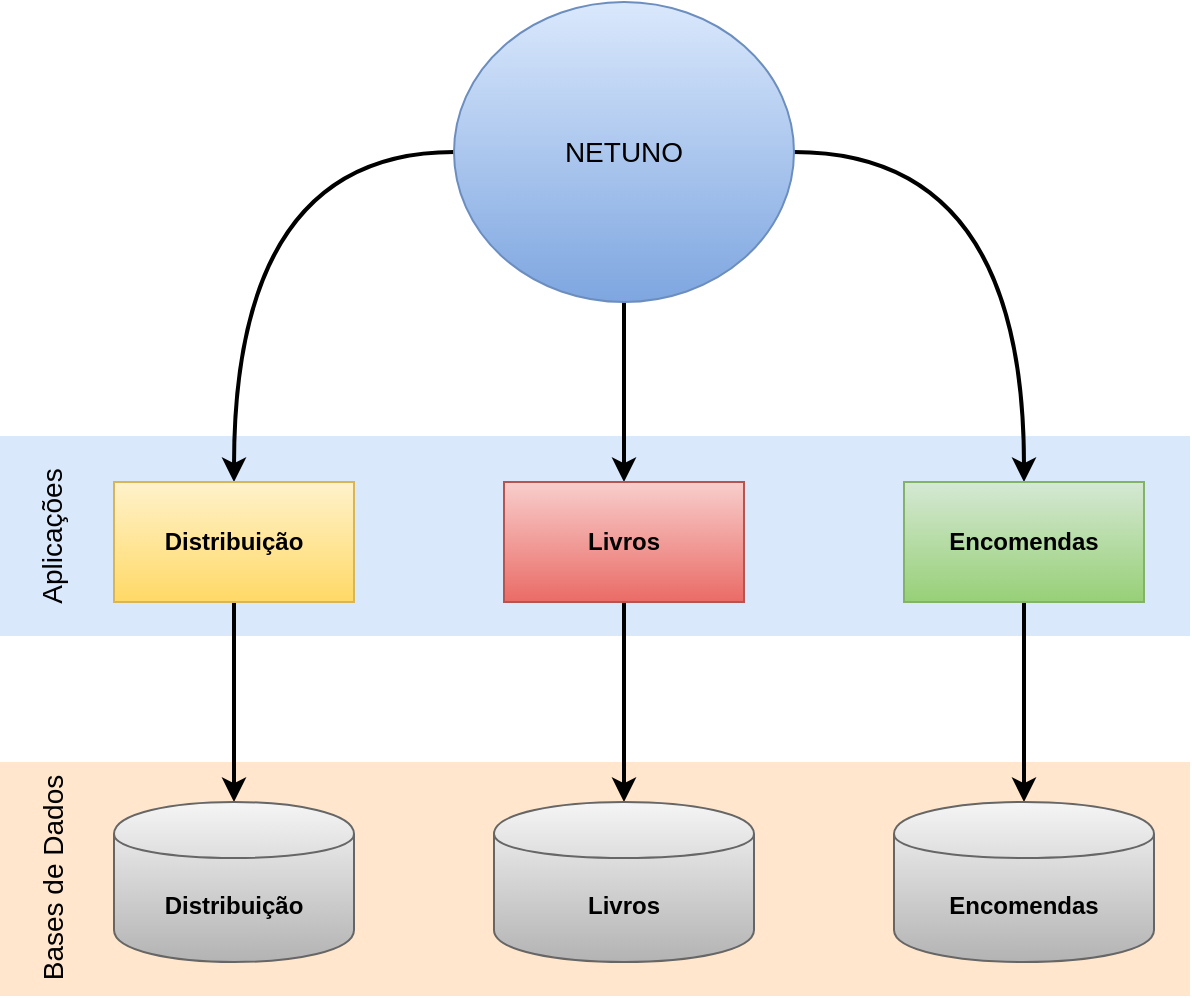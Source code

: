 <mxfile version="15.3.2" type="device"><diagram id="HB6R5zgD0-P7rRT0BH-B" name="Page-1"><mxGraphModel dx="926" dy="544" grid="1" gridSize="10" guides="1" tooltips="1" connect="1" arrows="1" fold="1" page="1" pageScale="1" pageWidth="615" pageHeight="520" math="0" shadow="0"><root><mxCell id="0"/><mxCell id="1" parent="0"/><mxCell id="hr5GxxFkjiU96zhrUURr-30" value="" style="rounded=0;whiteSpace=wrap;html=1;strokeColor=none;fillColor=#ffe6cc;" parent="1" vertex="1"><mxGeometry x="10" y="393" width="595" height="117" as="geometry"/></mxCell><mxCell id="hr5GxxFkjiU96zhrUURr-31" value="Bases de Dados" style="text;html=1;strokeColor=none;fillColor=none;align=center;verticalAlign=middle;whiteSpace=wrap;rounded=0;rotation=-90;fontStyle=0;fontSize=14;" parent="1" vertex="1"><mxGeometry x="-16.75" y="440.75" width="105.5" height="20" as="geometry"/></mxCell><mxCell id="hr5GxxFkjiU96zhrUURr-21" value="" style="rounded=0;whiteSpace=wrap;html=1;fillColor=#dae8fc;strokeColor=none;" parent="1" vertex="1"><mxGeometry x="10" y="230" width="595" height="100" as="geometry"/></mxCell><mxCell id="hr5GxxFkjiU96zhrUURr-17" style="edgeStyle=orthogonalEdgeStyle;curved=1;orthogonalLoop=1;jettySize=auto;html=1;strokeWidth=2;" parent="1" source="hr5GxxFkjiU96zhrUURr-3" target="hr5GxxFkjiU96zhrUURr-4" edge="1"><mxGeometry relative="1" as="geometry"/></mxCell><mxCell id="hr5GxxFkjiU96zhrUURr-18" style="edgeStyle=orthogonalEdgeStyle;curved=1;orthogonalLoop=1;jettySize=auto;html=1;entryX=0.5;entryY=0;entryDx=0;entryDy=0;strokeWidth=2;" parent="1" source="hr5GxxFkjiU96zhrUURr-3" target="hr5GxxFkjiU96zhrUURr-5" edge="1"><mxGeometry relative="1" as="geometry"/></mxCell><mxCell id="hr5GxxFkjiU96zhrUURr-19" style="edgeStyle=orthogonalEdgeStyle;curved=1;orthogonalLoop=1;jettySize=auto;html=1;entryX=0.5;entryY=0;entryDx=0;entryDy=0;strokeWidth=2;" parent="1" source="hr5GxxFkjiU96zhrUURr-3" target="hr5GxxFkjiU96zhrUURr-6" edge="1"><mxGeometry relative="1" as="geometry"/></mxCell><mxCell id="hr5GxxFkjiU96zhrUURr-3" value="&lt;span style=&quot;font-size: 14px;&quot;&gt;NETUNO&lt;/span&gt;" style="ellipse;whiteSpace=wrap;html=1;fillColor=#dae8fc;strokeColor=#6c8ebf;gradientColor=#7ea6e0;fontSize=14;fontStyle=0" parent="1" vertex="1"><mxGeometry x="237" y="13" width="170" height="150" as="geometry"/></mxCell><mxCell id="hr5GxxFkjiU96zhrUURr-11" style="edgeStyle=orthogonalEdgeStyle;rounded=0;orthogonalLoop=1;jettySize=auto;html=1;strokeWidth=2;" parent="1" source="hr5GxxFkjiU96zhrUURr-4" target="hr5GxxFkjiU96zhrUURr-8" edge="1"><mxGeometry relative="1" as="geometry"/></mxCell><mxCell id="hr5GxxFkjiU96zhrUURr-4" value="&lt;b&gt;Livros&lt;/b&gt;" style="rounded=0;whiteSpace=wrap;html=1;gradientColor=#ea6b66;fillColor=#f8cecc;strokeColor=#b85450;" parent="1" vertex="1"><mxGeometry x="262" y="253" width="120" height="60" as="geometry"/></mxCell><mxCell id="hr5GxxFkjiU96zhrUURr-12" style="edgeStyle=orthogonalEdgeStyle;rounded=0;orthogonalLoop=1;jettySize=auto;html=1;strokeWidth=2;" parent="1" source="hr5GxxFkjiU96zhrUURr-5" target="hr5GxxFkjiU96zhrUURr-9" edge="1"><mxGeometry relative="1" as="geometry"/></mxCell><mxCell id="hr5GxxFkjiU96zhrUURr-5" value="&lt;b&gt;Encomendas&lt;/b&gt;" style="rounded=0;whiteSpace=wrap;html=1;gradientColor=#97d077;fillColor=#d5e8d4;strokeColor=#82b366;" parent="1" vertex="1"><mxGeometry x="462" y="253" width="120" height="60" as="geometry"/></mxCell><mxCell id="hr5GxxFkjiU96zhrUURr-10" style="edgeStyle=orthogonalEdgeStyle;rounded=0;orthogonalLoop=1;jettySize=auto;html=1;strokeWidth=2;" parent="1" source="hr5GxxFkjiU96zhrUURr-6" target="hr5GxxFkjiU96zhrUURr-7" edge="1"><mxGeometry relative="1" as="geometry"/></mxCell><mxCell id="hr5GxxFkjiU96zhrUURr-6" value="&lt;div&gt;&lt;b&gt;Distribuição&lt;/b&gt;&lt;br&gt;&lt;/div&gt;" style="rounded=0;whiteSpace=wrap;html=1;gradientColor=#ffd966;fillColor=#fff2cc;strokeColor=#d6b656;" parent="1" vertex="1"><mxGeometry x="67" y="253" width="120" height="60" as="geometry"/></mxCell><mxCell id="hr5GxxFkjiU96zhrUURr-7" value="&lt;b&gt;Distribuição&lt;/b&gt;" style="shape=cylinder;whiteSpace=wrap;html=1;boundedLbl=1;backgroundOutline=1;gradientColor=#b3b3b3;fillColor=#f5f5f5;strokeColor=#666666;" parent="1" vertex="1"><mxGeometry x="67" y="413" width="120" height="80" as="geometry"/></mxCell><mxCell id="hr5GxxFkjiU96zhrUURr-8" value="&lt;div&gt;&lt;b&gt;Livros&lt;/b&gt;&lt;br&gt;&lt;/div&gt;" style="shape=cylinder;whiteSpace=wrap;html=1;boundedLbl=1;backgroundOutline=1;gradientColor=#b3b3b3;fillColor=#f5f5f5;strokeColor=#666666;" parent="1" vertex="1"><mxGeometry x="257" y="413" width="130" height="80" as="geometry"/></mxCell><mxCell id="hr5GxxFkjiU96zhrUURr-9" value="&lt;div&gt;&lt;b&gt;Encomendas&lt;/b&gt;&lt;/div&gt;" style="shape=cylinder;whiteSpace=wrap;html=1;boundedLbl=1;backgroundOutline=1;gradientColor=#b3b3b3;fillColor=#f5f5f5;strokeColor=#666666;" parent="1" vertex="1"><mxGeometry x="457" y="413" width="130" height="80" as="geometry"/></mxCell><mxCell id="hr5GxxFkjiU96zhrUURr-25" value="Aplicações" style="text;html=1;strokeColor=none;fillColor=none;align=center;verticalAlign=middle;whiteSpace=wrap;rounded=0;rotation=-90;fontStyle=0;fontSize=14;" parent="1" vertex="1"><mxGeometry x="-9" y="270" width="90" height="20" as="geometry"/></mxCell></root></mxGraphModel></diagram></mxfile>